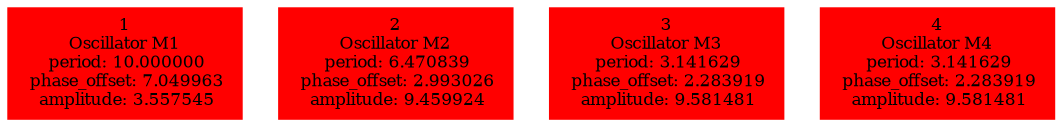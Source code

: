  digraph g{ forcelabels=true;
1 [label=<1<BR />Oscillator M1<BR /> period: 10.000000<BR /> phase_offset: 7.049963<BR /> amplitude: 3.557545>, shape=box,color=red,style=filled,fontsize=8];2 [label=<2<BR />Oscillator M2<BR /> period: 6.470839<BR /> phase_offset: 2.993026<BR /> amplitude: 9.459924>, shape=box,color=red,style=filled,fontsize=8];3 [label=<3<BR />Oscillator M3<BR /> period: 3.141629<BR /> phase_offset: 2.283919<BR /> amplitude: 9.581481>, shape=box,color=red,style=filled,fontsize=8];4 [label=<4<BR />Oscillator M4<BR /> period: 3.141629<BR /> phase_offset: 2.283919<BR /> amplitude: 9.581481>, shape=box,color=red,style=filled,fontsize=8]; }
